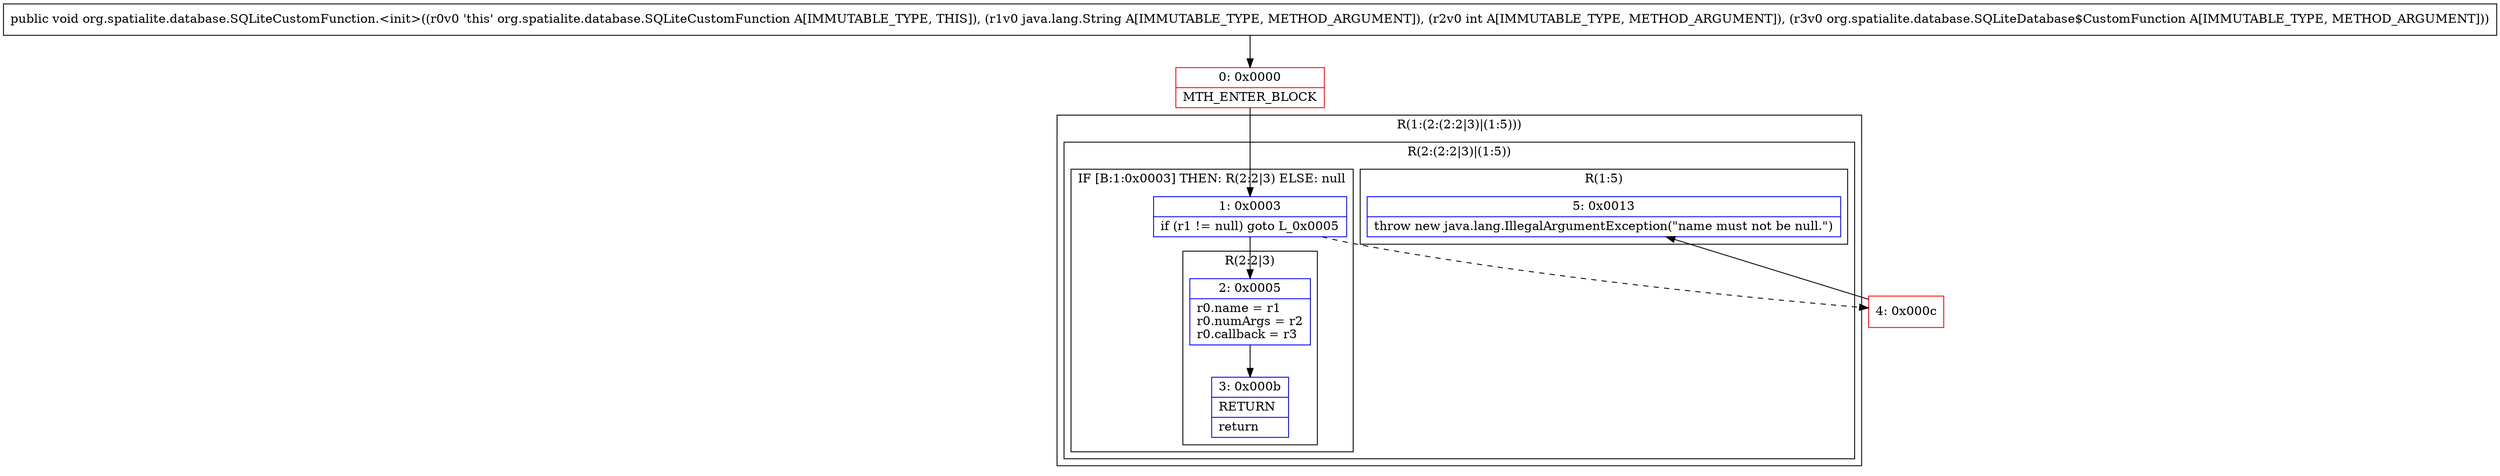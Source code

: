 digraph "CFG fororg.spatialite.database.SQLiteCustomFunction.\<init\>(Ljava\/lang\/String;ILorg\/spatialite\/database\/SQLiteDatabase$CustomFunction;)V" {
subgraph cluster_Region_450687413 {
label = "R(1:(2:(2:2|3)|(1:5)))";
node [shape=record,color=blue];
subgraph cluster_Region_1850570303 {
label = "R(2:(2:2|3)|(1:5))";
node [shape=record,color=blue];
subgraph cluster_IfRegion_1810276527 {
label = "IF [B:1:0x0003] THEN: R(2:2|3) ELSE: null";
node [shape=record,color=blue];
Node_1 [shape=record,label="{1\:\ 0x0003|if (r1 != null) goto L_0x0005\l}"];
subgraph cluster_Region_1821845110 {
label = "R(2:2|3)";
node [shape=record,color=blue];
Node_2 [shape=record,label="{2\:\ 0x0005|r0.name = r1\lr0.numArgs = r2\lr0.callback = r3\l}"];
Node_3 [shape=record,label="{3\:\ 0x000b|RETURN\l|return\l}"];
}
}
subgraph cluster_Region_289088264 {
label = "R(1:5)";
node [shape=record,color=blue];
Node_5 [shape=record,label="{5\:\ 0x0013|throw new java.lang.IllegalArgumentException(\"name must not be null.\")\l}"];
}
}
}
Node_0 [shape=record,color=red,label="{0\:\ 0x0000|MTH_ENTER_BLOCK\l}"];
Node_4 [shape=record,color=red,label="{4\:\ 0x000c}"];
MethodNode[shape=record,label="{public void org.spatialite.database.SQLiteCustomFunction.\<init\>((r0v0 'this' org.spatialite.database.SQLiteCustomFunction A[IMMUTABLE_TYPE, THIS]), (r1v0 java.lang.String A[IMMUTABLE_TYPE, METHOD_ARGUMENT]), (r2v0 int A[IMMUTABLE_TYPE, METHOD_ARGUMENT]), (r3v0 org.spatialite.database.SQLiteDatabase$CustomFunction A[IMMUTABLE_TYPE, METHOD_ARGUMENT])) }"];
MethodNode -> Node_0;
Node_1 -> Node_2;
Node_1 -> Node_4[style=dashed];
Node_2 -> Node_3;
Node_0 -> Node_1;
Node_4 -> Node_5;
}

